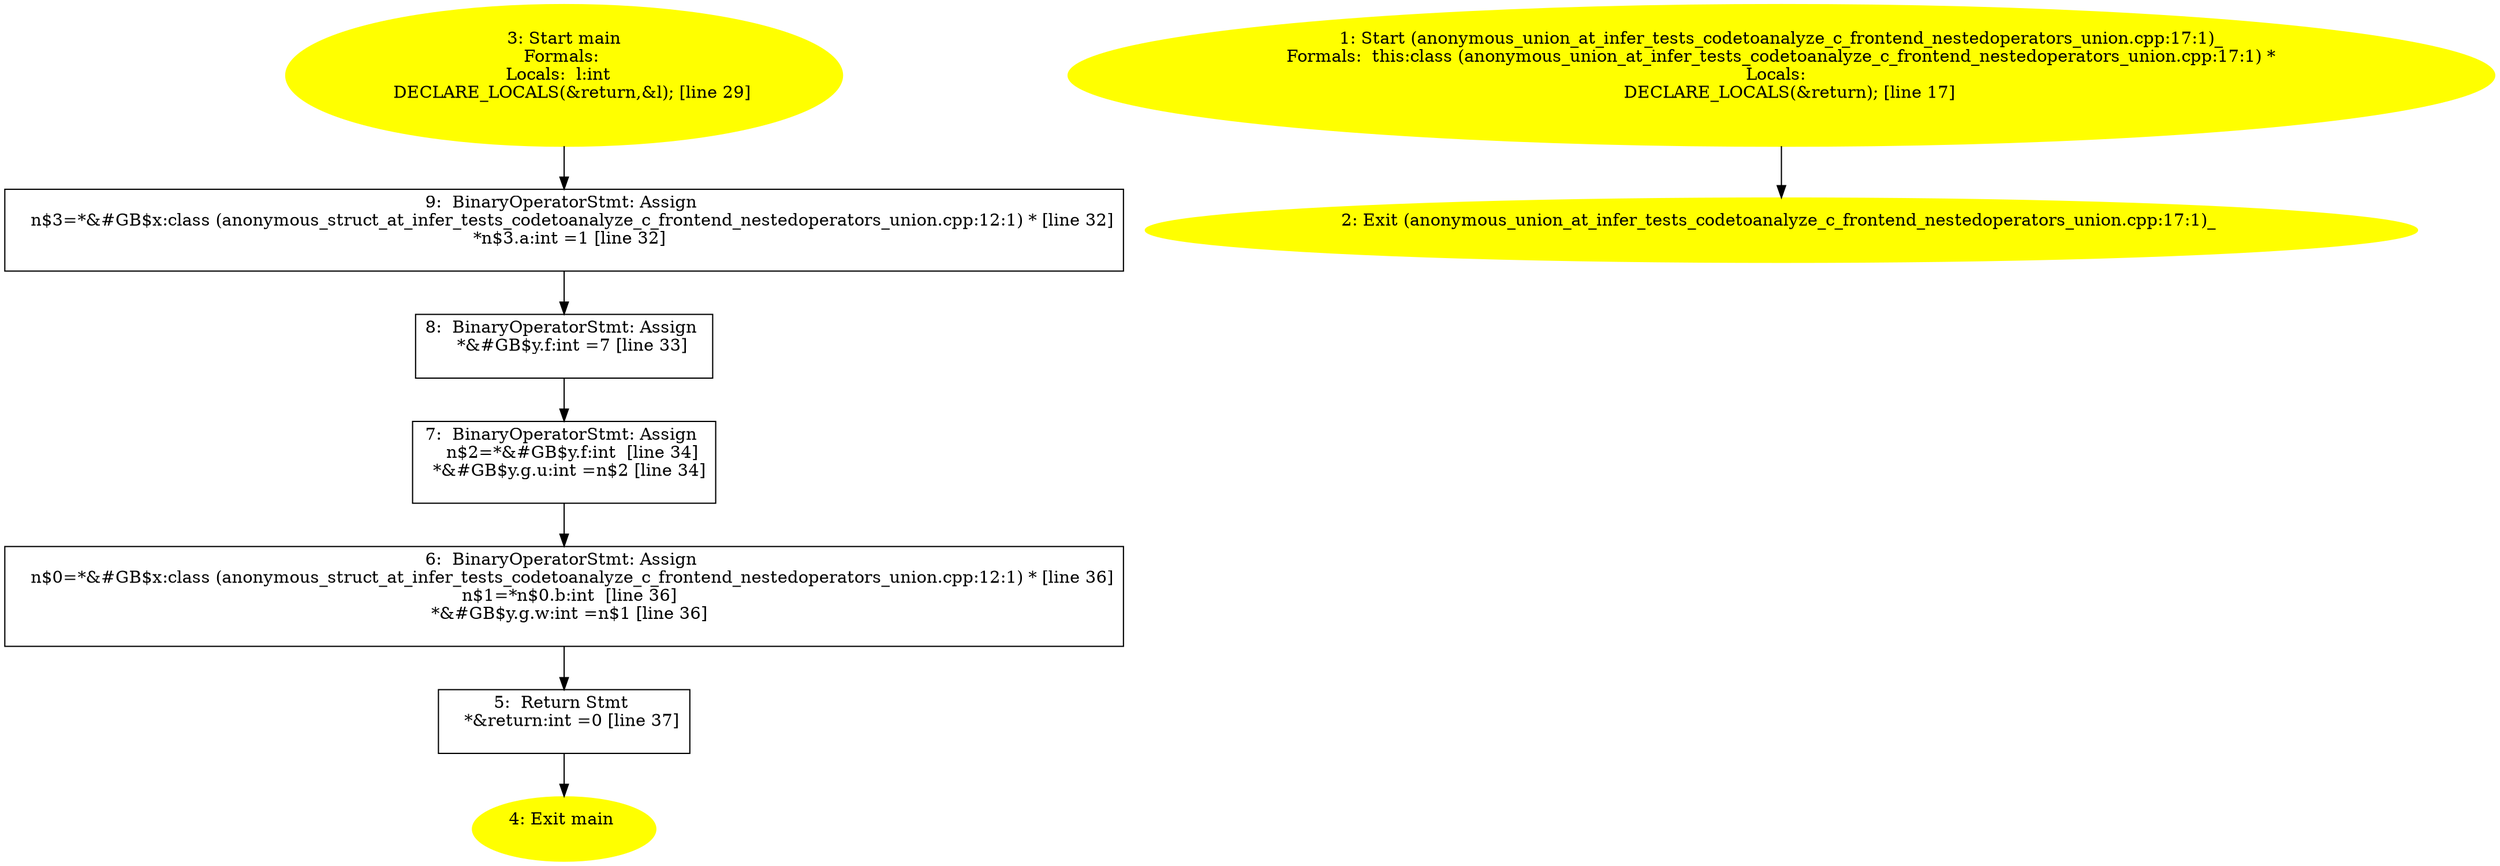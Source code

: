 /* @generated */
digraph iCFG {
9 [label="9:  BinaryOperatorStmt: Assign \n   n$3=*&#GB$x:class (anonymous_struct_at_infer_tests_codetoanalyze_c_frontend_nestedoperators_union.cpp:12:1) * [line 32]\n  *n$3.a:int =1 [line 32]\n " shape="box"]
	

	 9 -> 8 ;
8 [label="8:  BinaryOperatorStmt: Assign \n   *&#GB$y.f:int =7 [line 33]\n " shape="box"]
	

	 8 -> 7 ;
7 [label="7:  BinaryOperatorStmt: Assign \n   n$2=*&#GB$y.f:int  [line 34]\n  *&#GB$y.g.u:int =n$2 [line 34]\n " shape="box"]
	

	 7 -> 6 ;
6 [label="6:  BinaryOperatorStmt: Assign \n   n$0=*&#GB$x:class (anonymous_struct_at_infer_tests_codetoanalyze_c_frontend_nestedoperators_union.cpp:12:1) * [line 36]\n  n$1=*n$0.b:int  [line 36]\n  *&#GB$y.g.w:int =n$1 [line 36]\n " shape="box"]
	

	 6 -> 5 ;
5 [label="5:  Return Stmt \n   *&return:int =0 [line 37]\n " shape="box"]
	

	 5 -> 4 ;
4 [label="4: Exit main \n  " color=yellow style=filled]
	

3 [label="3: Start main\nFormals: \nLocals:  l:int  \n   DECLARE_LOCALS(&return,&l); [line 29]\n " color=yellow style=filled]
	

	 3 -> 9 ;
2 [label="2: Exit (anonymous_union_at_infer_tests_codetoanalyze_c_frontend_nestedoperators_union.cpp:17:1)_ \n  " color=yellow style=filled]
	

1 [label="1: Start (anonymous_union_at_infer_tests_codetoanalyze_c_frontend_nestedoperators_union.cpp:17:1)_\nFormals:  this:class (anonymous_union_at_infer_tests_codetoanalyze_c_frontend_nestedoperators_union.cpp:17:1) *\nLocals:  \n   DECLARE_LOCALS(&return); [line 17]\n " color=yellow style=filled]
	

	 1 -> 2 ;
}
